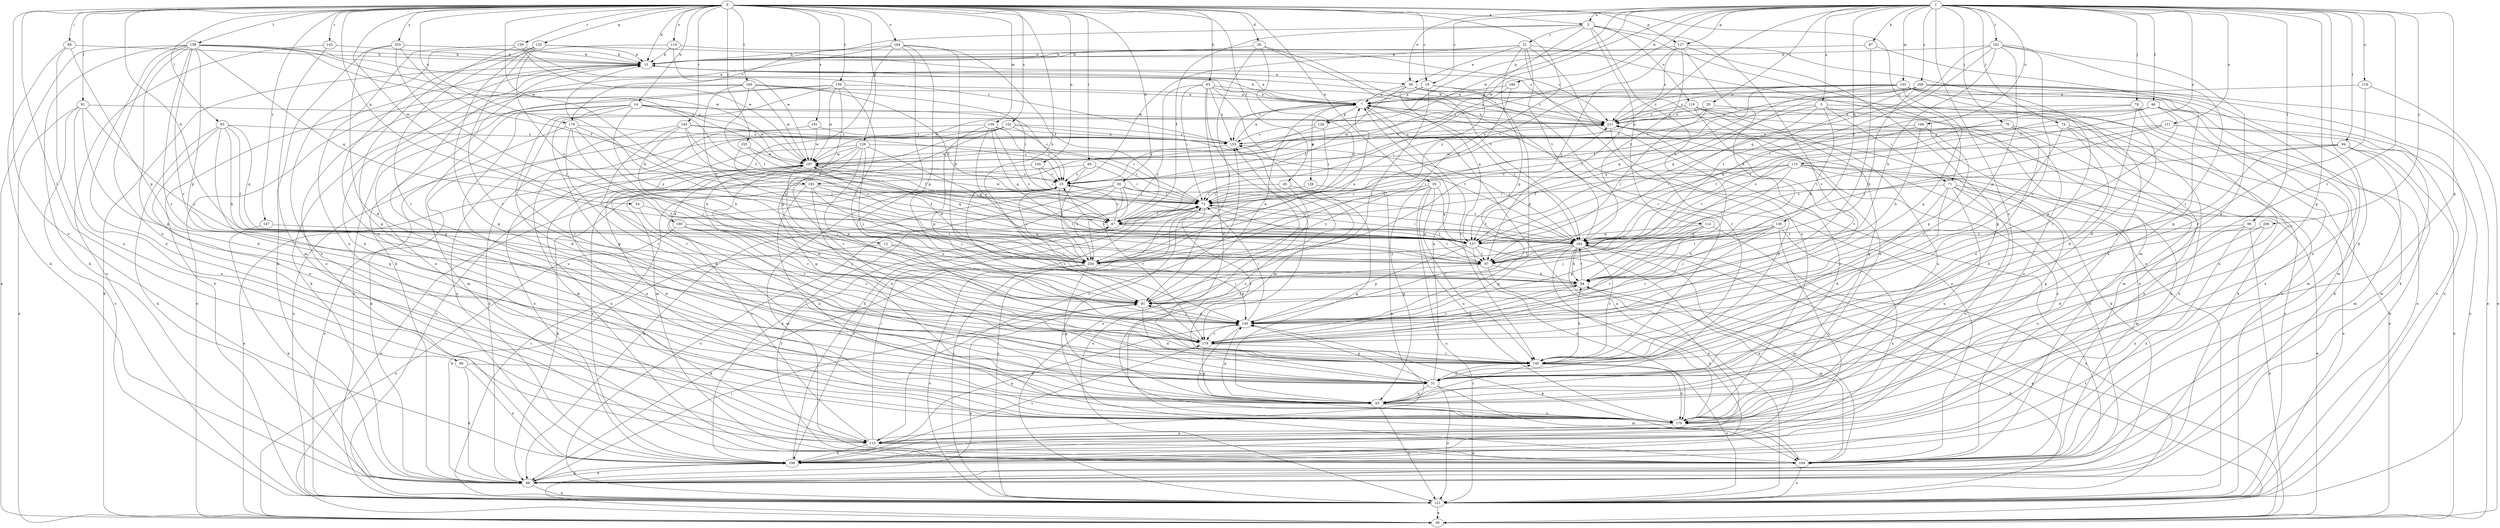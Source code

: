strict digraph  {
0;
1;
2;
3;
7;
12;
14;
15;
19;
20;
21;
23;
26;
30;
31;
35;
38;
39;
45;
46;
47;
54;
55;
63;
64;
65;
68;
71;
72;
74;
76;
78;
81;
87;
88;
90;
91;
93;
94;
96;
97;
100;
103;
104;
105;
111;
112;
113;
114;
115;
118;
119;
121;
126;
127;
128;
129;
130;
132;
136;
137;
139;
142;
143;
145;
147;
152;
153;
155;
158;
159;
160;
161;
162;
164;
166;
170;
176;
179;
180;
183;
186;
187;
191;
196;
203;
204;
206;
209;
211;
0 -> 2  [label=a];
0 -> 12  [label=b];
0 -> 14  [label=b];
0 -> 15  [label=b];
0 -> 19  [label=c];
0 -> 26  [label=d];
0 -> 30  [label=d];
0 -> 35  [label=e];
0 -> 45  [label=f];
0 -> 54  [label=g];
0 -> 63  [label=h];
0 -> 64  [label=h];
0 -> 65  [label=i];
0 -> 68  [label=i];
0 -> 71  [label=i];
0 -> 90  [label=l];
0 -> 91  [label=l];
0 -> 93  [label=l];
0 -> 100  [label=m];
0 -> 105  [label=n];
0 -> 114  [label=o];
0 -> 126  [label=p];
0 -> 127  [label=p];
0 -> 132  [label=q];
0 -> 139  [label=r];
0 -> 142  [label=r];
0 -> 143  [label=r];
0 -> 147  [label=s];
0 -> 152  [label=s];
0 -> 155  [label=t];
0 -> 158  [label=t];
0 -> 159  [label=t];
0 -> 160  [label=t];
0 -> 164  [label=u];
0 -> 176  [label=v];
0 -> 180  [label=w];
0 -> 183  [label=w];
0 -> 191  [label=x];
0 -> 196  [label=x];
0 -> 203  [label=y];
0 -> 204  [label=y];
1 -> 2  [label=a];
1 -> 3  [label=a];
1 -> 19  [label=c];
1 -> 20  [label=c];
1 -> 31  [label=d];
1 -> 38  [label=e];
1 -> 46  [label=f];
1 -> 47  [label=f];
1 -> 55  [label=g];
1 -> 74  [label=j];
1 -> 76  [label=j];
1 -> 78  [label=j];
1 -> 87  [label=k];
1 -> 88  [label=k];
1 -> 94  [label=l];
1 -> 96  [label=l];
1 -> 97  [label=l];
1 -> 103  [label=m];
1 -> 111  [label=n];
1 -> 115  [label=o];
1 -> 118  [label=o];
1 -> 127  [label=p];
1 -> 128  [label=p];
1 -> 136  [label=q];
1 -> 145  [label=r];
1 -> 161  [label=t];
1 -> 166  [label=u];
1 -> 170  [label=u];
1 -> 183  [label=w];
1 -> 186  [label=w];
1 -> 187  [label=w];
1 -> 206  [label=z];
1 -> 209  [label=z];
2 -> 21  [label=c];
2 -> 47  [label=f];
2 -> 64  [label=h];
2 -> 112  [label=n];
2 -> 119  [label=o];
2 -> 121  [label=o];
2 -> 176  [label=v];
2 -> 179  [label=v];
2 -> 204  [label=y];
3 -> 64  [label=h];
3 -> 71  [label=i];
3 -> 97  [label=l];
3 -> 137  [label=q];
3 -> 145  [label=r];
3 -> 170  [label=u];
3 -> 211  [label=z];
7 -> 15  [label=b];
7 -> 128  [label=p];
7 -> 129  [label=p];
7 -> 145  [label=r];
7 -> 162  [label=t];
7 -> 187  [label=w];
7 -> 211  [label=z];
12 -> 88  [label=k];
12 -> 97  [label=l];
12 -> 204  [label=y];
14 -> 23  [label=c];
14 -> 31  [label=d];
14 -> 47  [label=f];
14 -> 104  [label=m];
14 -> 145  [label=r];
14 -> 170  [label=u];
14 -> 187  [label=w];
14 -> 204  [label=y];
14 -> 211  [label=z];
15 -> 7  [label=a];
15 -> 38  [label=e];
15 -> 55  [label=g];
15 -> 196  [label=x];
19 -> 7  [label=a];
19 -> 81  [label=j];
19 -> 130  [label=p];
19 -> 153  [label=s];
19 -> 170  [label=u];
20 -> 72  [label=i];
20 -> 88  [label=k];
20 -> 97  [label=l];
20 -> 211  [label=z];
21 -> 15  [label=b];
21 -> 23  [label=c];
21 -> 38  [label=e];
21 -> 88  [label=k];
21 -> 104  [label=m];
21 -> 130  [label=p];
21 -> 162  [label=t];
21 -> 170  [label=u];
23 -> 72  [label=i];
23 -> 88  [label=k];
23 -> 97  [label=l];
23 -> 104  [label=m];
26 -> 15  [label=b];
26 -> 81  [label=j];
26 -> 145  [label=r];
26 -> 162  [label=t];
26 -> 204  [label=y];
30 -> 72  [label=i];
30 -> 88  [label=k];
30 -> 121  [label=o];
30 -> 162  [label=t];
30 -> 179  [label=v];
30 -> 196  [label=x];
30 -> 204  [label=y];
31 -> 7  [label=a];
31 -> 55  [label=g];
31 -> 104  [label=m];
31 -> 121  [label=o];
31 -> 130  [label=p];
35 -> 55  [label=g];
35 -> 72  [label=i];
35 -> 121  [label=o];
35 -> 137  [label=q];
35 -> 145  [label=r];
35 -> 170  [label=u];
35 -> 204  [label=y];
38 -> 7  [label=a];
38 -> 47  [label=f];
38 -> 121  [label=o];
38 -> 137  [label=q];
38 -> 145  [label=r];
38 -> 211  [label=z];
39 -> 15  [label=b];
39 -> 162  [label=t];
45 -> 55  [label=g];
45 -> 72  [label=i];
45 -> 121  [label=o];
46 -> 104  [label=m];
46 -> 130  [label=p];
46 -> 162  [label=t];
46 -> 196  [label=x];
46 -> 204  [label=y];
46 -> 211  [label=z];
47 -> 23  [label=c];
47 -> 97  [label=l];
47 -> 137  [label=q];
47 -> 162  [label=t];
54 -> 47  [label=f];
54 -> 179  [label=v];
55 -> 121  [label=o];
55 -> 130  [label=p];
55 -> 145  [label=r];
55 -> 170  [label=u];
55 -> 211  [label=z];
63 -> 7  [label=a];
63 -> 31  [label=d];
63 -> 72  [label=i];
63 -> 104  [label=m];
63 -> 153  [label=s];
63 -> 179  [label=v];
63 -> 204  [label=y];
63 -> 211  [label=z];
64 -> 81  [label=j];
64 -> 104  [label=m];
64 -> 162  [label=t];
64 -> 179  [label=v];
65 -> 23  [label=c];
65 -> 72  [label=i];
65 -> 196  [label=x];
65 -> 204  [label=y];
68 -> 15  [label=b];
68 -> 88  [label=k];
68 -> 113  [label=n];
68 -> 130  [label=p];
71 -> 31  [label=d];
71 -> 39  [label=e];
71 -> 72  [label=i];
71 -> 104  [label=m];
71 -> 113  [label=n];
71 -> 145  [label=r];
71 -> 170  [label=u];
72 -> 47  [label=f];
72 -> 97  [label=l];
72 -> 121  [label=o];
72 -> 145  [label=r];
72 -> 162  [label=t];
72 -> 187  [label=w];
72 -> 196  [label=x];
74 -> 31  [label=d];
74 -> 113  [label=n];
74 -> 153  [label=s];
74 -> 179  [label=v];
74 -> 196  [label=x];
76 -> 39  [label=e];
76 -> 72  [label=i];
76 -> 153  [label=s];
76 -> 170  [label=u];
76 -> 196  [label=x];
78 -> 31  [label=d];
78 -> 88  [label=k];
78 -> 121  [label=o];
78 -> 137  [label=q];
78 -> 211  [label=z];
81 -> 7  [label=a];
81 -> 31  [label=d];
81 -> 39  [label=e];
81 -> 130  [label=p];
87 -> 15  [label=b];
87 -> 55  [label=g];
87 -> 81  [label=j];
88 -> 81  [label=j];
88 -> 121  [label=o];
88 -> 196  [label=x];
88 -> 211  [label=z];
90 -> 31  [label=d];
90 -> 88  [label=k];
90 -> 196  [label=x];
91 -> 31  [label=d];
91 -> 39  [label=e];
91 -> 81  [label=j];
91 -> 113  [label=n];
91 -> 121  [label=o];
91 -> 211  [label=z];
93 -> 55  [label=g];
93 -> 64  [label=h];
93 -> 88  [label=k];
93 -> 97  [label=l];
93 -> 137  [label=q];
93 -> 153  [label=s];
93 -> 170  [label=u];
94 -> 39  [label=e];
94 -> 88  [label=k];
94 -> 104  [label=m];
94 -> 130  [label=p];
94 -> 162  [label=t];
94 -> 187  [label=w];
96 -> 39  [label=e];
96 -> 162  [label=t];
96 -> 170  [label=u];
96 -> 196  [label=x];
97 -> 15  [label=b];
97 -> 23  [label=c];
97 -> 64  [label=h];
97 -> 81  [label=j];
97 -> 196  [label=x];
100 -> 23  [label=c];
100 -> 104  [label=m];
100 -> 130  [label=p];
100 -> 137  [label=q];
100 -> 153  [label=s];
100 -> 162  [label=t];
100 -> 204  [label=y];
103 -> 7  [label=a];
103 -> 23  [label=c];
103 -> 31  [label=d];
103 -> 47  [label=f];
103 -> 88  [label=k];
103 -> 121  [label=o];
103 -> 130  [label=p];
103 -> 137  [label=q];
103 -> 145  [label=r];
103 -> 211  [label=z];
104 -> 7  [label=a];
104 -> 47  [label=f];
104 -> 72  [label=i];
104 -> 121  [label=o];
104 -> 130  [label=p];
104 -> 211  [label=z];
105 -> 23  [label=c];
105 -> 39  [label=e];
105 -> 72  [label=i];
111 -> 97  [label=l];
111 -> 104  [label=m];
111 -> 121  [label=o];
111 -> 153  [label=s];
111 -> 162  [label=t];
112 -> 81  [label=j];
112 -> 121  [label=o];
112 -> 130  [label=p];
112 -> 137  [label=q];
112 -> 179  [label=v];
113 -> 23  [label=c];
113 -> 72  [label=i];
113 -> 104  [label=m];
113 -> 130  [label=p];
113 -> 153  [label=s];
113 -> 196  [label=x];
114 -> 15  [label=b];
114 -> 145  [label=r];
114 -> 187  [label=w];
114 -> 211  [label=z];
115 -> 23  [label=c];
115 -> 47  [label=f];
115 -> 55  [label=g];
115 -> 72  [label=i];
115 -> 97  [label=l];
115 -> 121  [label=o];
115 -> 162  [label=t];
115 -> 170  [label=u];
118 -> 7  [label=a];
118 -> 39  [label=e];
118 -> 145  [label=r];
119 -> 55  [label=g];
119 -> 104  [label=m];
119 -> 170  [label=u];
119 -> 179  [label=v];
119 -> 187  [label=w];
119 -> 211  [label=z];
121 -> 7  [label=a];
121 -> 15  [label=b];
121 -> 23  [label=c];
121 -> 39  [label=e];
121 -> 64  [label=h];
121 -> 72  [label=i];
121 -> 153  [label=s];
126 -> 31  [label=d];
126 -> 72  [label=i];
126 -> 81  [label=j];
126 -> 130  [label=p];
126 -> 137  [label=q];
126 -> 179  [label=v];
126 -> 187  [label=w];
126 -> 196  [label=x];
127 -> 15  [label=b];
127 -> 55  [label=g];
127 -> 64  [label=h];
127 -> 162  [label=t];
127 -> 196  [label=x];
127 -> 204  [label=y];
127 -> 211  [label=z];
128 -> 23  [label=c];
128 -> 72  [label=i];
128 -> 153  [label=s];
129 -> 72  [label=i];
129 -> 113  [label=n];
130 -> 72  [label=i];
130 -> 81  [label=j];
130 -> 170  [label=u];
130 -> 179  [label=v];
132 -> 15  [label=b];
132 -> 55  [label=g];
132 -> 145  [label=r];
132 -> 170  [label=u];
132 -> 196  [label=x];
132 -> 204  [label=y];
132 -> 211  [label=z];
136 -> 64  [label=h];
136 -> 81  [label=j];
136 -> 97  [label=l];
136 -> 113  [label=n];
136 -> 137  [label=q];
136 -> 179  [label=v];
136 -> 196  [label=x];
137 -> 97  [label=l];
137 -> 130  [label=p];
137 -> 170  [label=u];
137 -> 196  [label=x];
137 -> 204  [label=y];
139 -> 7  [label=a];
139 -> 15  [label=b];
139 -> 55  [label=g];
139 -> 113  [label=n];
139 -> 187  [label=w];
142 -> 15  [label=b];
142 -> 104  [label=m];
142 -> 121  [label=o];
143 -> 23  [label=c];
143 -> 47  [label=f];
143 -> 64  [label=h];
143 -> 145  [label=r];
143 -> 153  [label=s];
143 -> 196  [label=x];
143 -> 204  [label=y];
145 -> 31  [label=d];
145 -> 64  [label=h];
145 -> 121  [label=o];
145 -> 170  [label=u];
147 -> 88  [label=k];
147 -> 162  [label=t];
152 -> 55  [label=g];
152 -> 72  [label=i];
152 -> 88  [label=k];
152 -> 104  [label=m];
152 -> 121  [label=o];
152 -> 153  [label=s];
152 -> 162  [label=t];
153 -> 7  [label=a];
153 -> 162  [label=t];
153 -> 187  [label=w];
155 -> 47  [label=f];
155 -> 162  [label=t];
155 -> 187  [label=w];
158 -> 15  [label=b];
158 -> 23  [label=c];
158 -> 39  [label=e];
158 -> 55  [label=g];
158 -> 88  [label=k];
158 -> 113  [label=n];
158 -> 130  [label=p];
158 -> 137  [label=q];
158 -> 145  [label=r];
158 -> 153  [label=s];
158 -> 170  [label=u];
158 -> 179  [label=v];
158 -> 187  [label=w];
159 -> 7  [label=a];
159 -> 55  [label=g];
159 -> 81  [label=j];
159 -> 113  [label=n];
159 -> 121  [label=o];
159 -> 130  [label=p];
159 -> 187  [label=w];
160 -> 7  [label=a];
160 -> 39  [label=e];
160 -> 47  [label=f];
160 -> 72  [label=i];
160 -> 88  [label=k];
160 -> 162  [label=t];
160 -> 187  [label=w];
160 -> 204  [label=y];
161 -> 15  [label=b];
161 -> 31  [label=d];
161 -> 64  [label=h];
161 -> 97  [label=l];
161 -> 130  [label=p];
161 -> 137  [label=q];
161 -> 145  [label=r];
161 -> 179  [label=v];
162 -> 39  [label=e];
162 -> 64  [label=h];
162 -> 72  [label=i];
162 -> 97  [label=l];
162 -> 104  [label=m];
162 -> 130  [label=p];
162 -> 145  [label=r];
162 -> 170  [label=u];
162 -> 196  [label=x];
164 -> 15  [label=b];
164 -> 31  [label=d];
164 -> 47  [label=f];
164 -> 64  [label=h];
164 -> 88  [label=k];
164 -> 130  [label=p];
164 -> 179  [label=v];
166 -> 64  [label=h];
166 -> 130  [label=p];
166 -> 153  [label=s];
166 -> 162  [label=t];
170 -> 15  [label=b];
170 -> 113  [label=n];
170 -> 153  [label=s];
170 -> 187  [label=w];
176 -> 64  [label=h];
176 -> 81  [label=j];
176 -> 88  [label=k];
176 -> 97  [label=l];
176 -> 145  [label=r];
176 -> 153  [label=s];
179 -> 23  [label=c];
179 -> 55  [label=g];
179 -> 64  [label=h];
179 -> 145  [label=r];
179 -> 187  [label=w];
180 -> 31  [label=d];
180 -> 39  [label=e];
180 -> 81  [label=j];
180 -> 137  [label=q];
180 -> 179  [label=v];
183 -> 31  [label=d];
183 -> 39  [label=e];
183 -> 47  [label=f];
183 -> 72  [label=i];
183 -> 81  [label=j];
183 -> 170  [label=u];
186 -> 7  [label=a];
186 -> 23  [label=c];
186 -> 47  [label=f];
187 -> 23  [label=c];
187 -> 81  [label=j];
187 -> 113  [label=n];
187 -> 121  [label=o];
187 -> 137  [label=q];
187 -> 145  [label=r];
187 -> 170  [label=u];
187 -> 211  [label=z];
191 -> 121  [label=o];
191 -> 153  [label=s];
191 -> 187  [label=w];
196 -> 72  [label=i];
196 -> 88  [label=k];
196 -> 179  [label=v];
203 -> 15  [label=b];
203 -> 31  [label=d];
203 -> 47  [label=f];
203 -> 81  [label=j];
203 -> 88  [label=k];
204 -> 7  [label=a];
204 -> 23  [label=c];
204 -> 55  [label=g];
204 -> 88  [label=k];
204 -> 121  [label=o];
204 -> 130  [label=p];
204 -> 187  [label=w];
204 -> 211  [label=z];
206 -> 31  [label=d];
206 -> 162  [label=t];
206 -> 196  [label=x];
209 -> 7  [label=a];
209 -> 23  [label=c];
209 -> 39  [label=e];
209 -> 64  [label=h];
209 -> 104  [label=m];
209 -> 121  [label=o];
209 -> 137  [label=q];
209 -> 162  [label=t];
209 -> 170  [label=u];
209 -> 211  [label=z];
211 -> 7  [label=a];
211 -> 15  [label=b];
211 -> 31  [label=d];
211 -> 88  [label=k];
211 -> 121  [label=o];
211 -> 153  [label=s];
}
